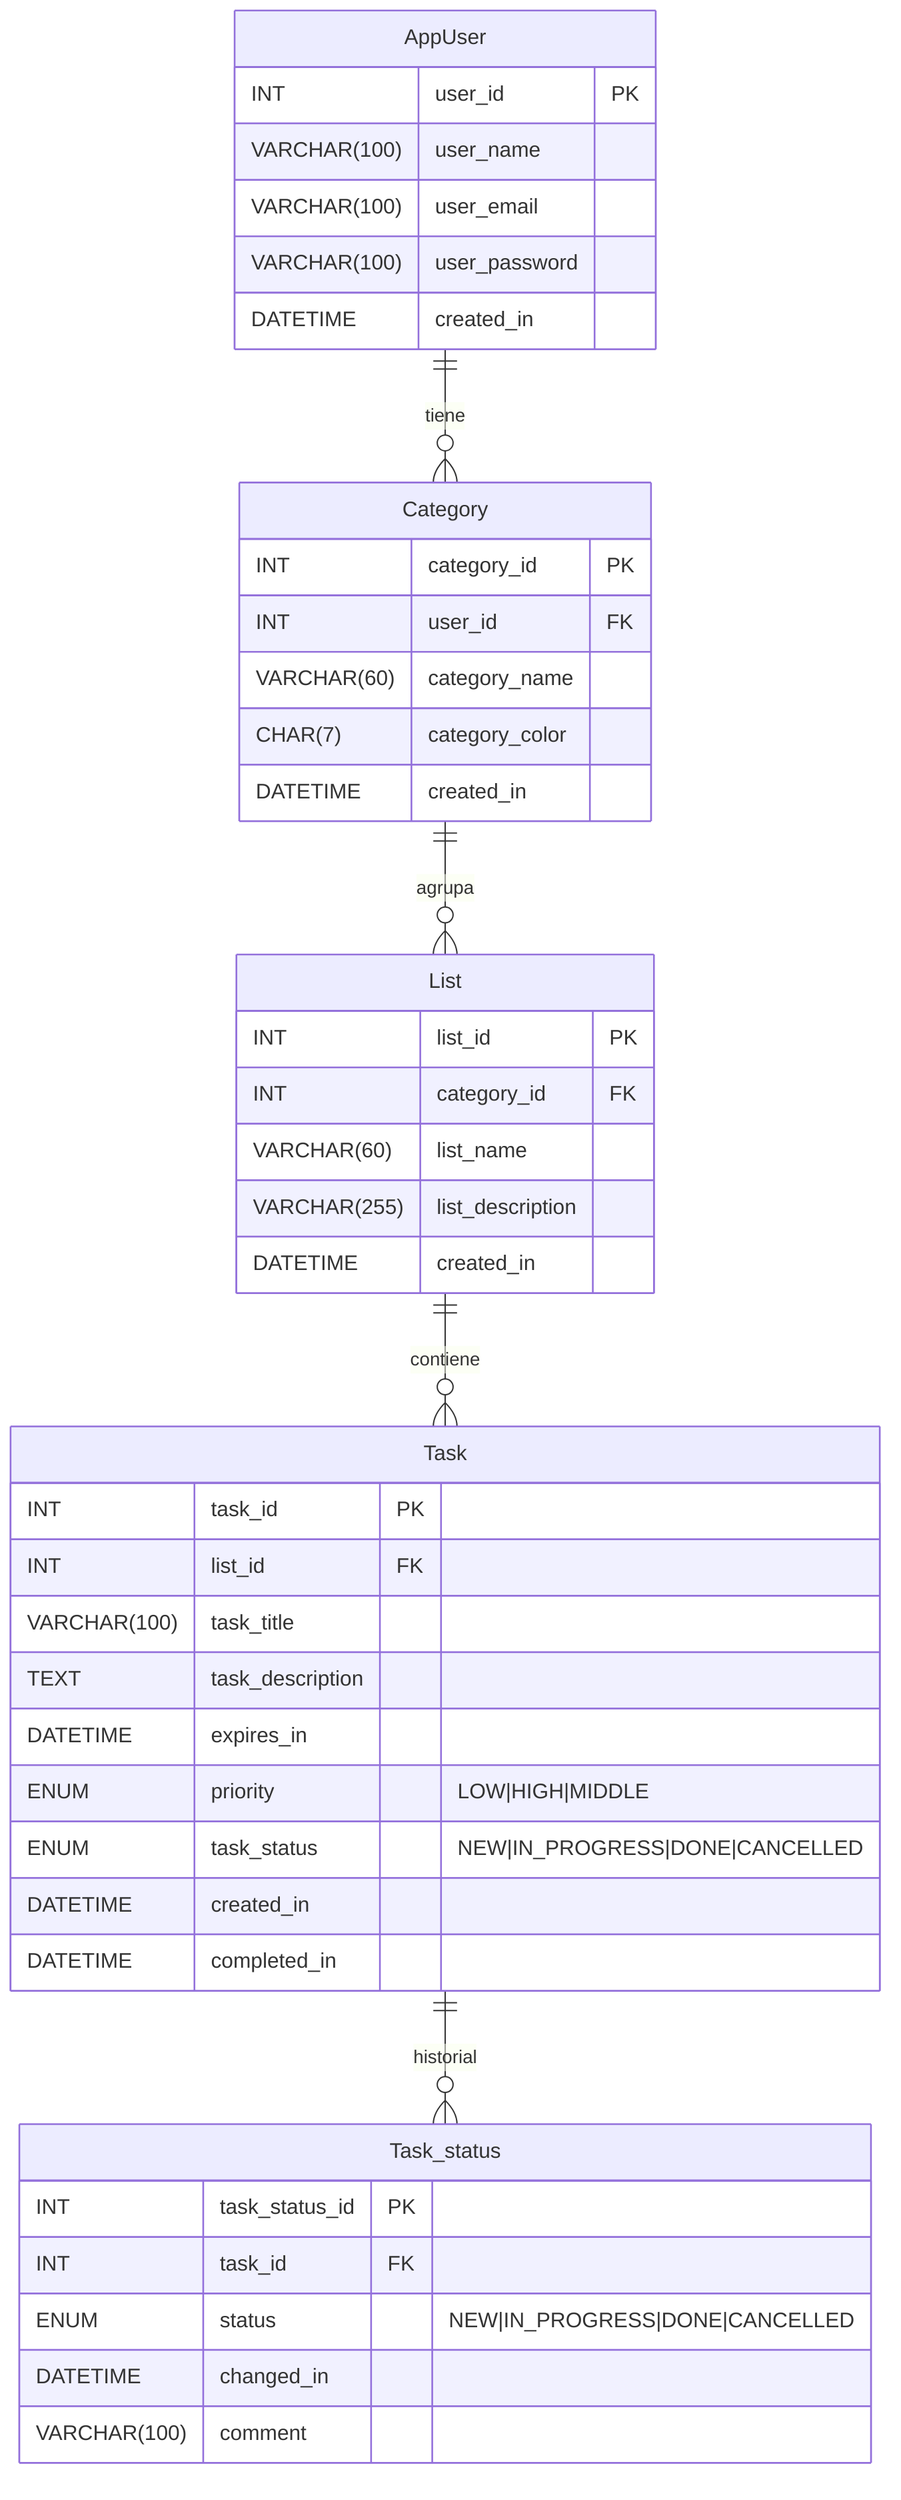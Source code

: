 erDiagram
    AppUser {
        INT user_id PK
        VARCHAR(100) user_name
        VARCHAR(100) user_email
        VARCHAR(100) user_password
        DATETIME created_in
    }

    Category {
        INT category_id PK
        INT user_id FK
        VARCHAR(60) category_name
        CHAR(7) category_color
        DATETIME created_in
    }

    List {
        INT list_id PK
        INT category_id FK
        VARCHAR(60) list_name
        VARCHAR(255) list_description
        DATETIME created_in
    }

    Task {
        INT task_id PK
        INT list_id FK
        VARCHAR(100) task_title
        TEXT task_description
        DATETIME expires_in
        ENUM priority      "LOW|HIGH|MIDDLE"
        ENUM task_status   "NEW|IN_PROGRESS|DONE|CANCELLED"
        DATETIME created_in
        DATETIME completed_in
    }

    Task_status {
        INT task_status_id PK
        INT task_id FK
        ENUM status        "NEW|IN_PROGRESS|DONE|CANCELLED"
        DATETIME changed_in
        VARCHAR(100) comment
    }

    AppUser ||--o{ Category : tiene
    Category ||--o{ List : agrupa
    List ||--o{ Task : contiene
    Task ||--o{ Task_status : historial